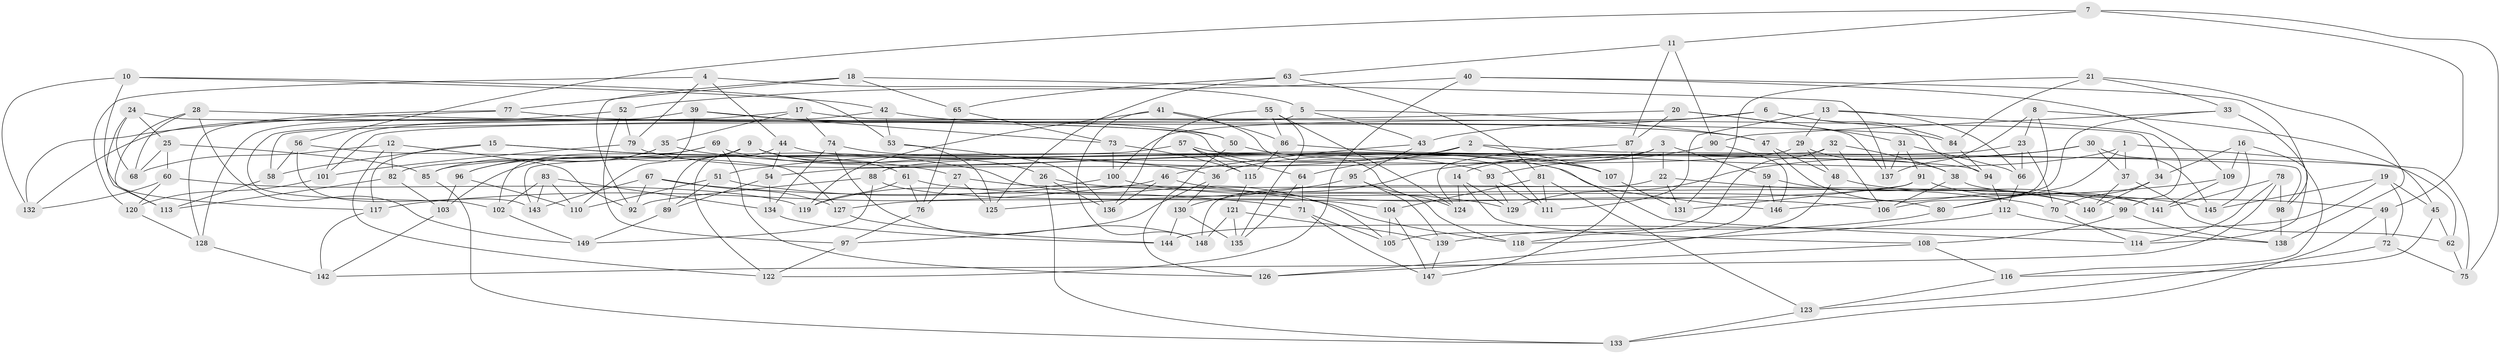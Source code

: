 // coarse degree distribution, {4: 0.49, 5: 0.06, 6: 0.43, 3: 0.02}
// Generated by graph-tools (version 1.1) at 2025/52/02/27/25 19:52:30]
// undirected, 149 vertices, 298 edges
graph export_dot {
graph [start="1"]
  node [color=gray90,style=filled];
  1;
  2;
  3;
  4;
  5;
  6;
  7;
  8;
  9;
  10;
  11;
  12;
  13;
  14;
  15;
  16;
  17;
  18;
  19;
  20;
  21;
  22;
  23;
  24;
  25;
  26;
  27;
  28;
  29;
  30;
  31;
  32;
  33;
  34;
  35;
  36;
  37;
  38;
  39;
  40;
  41;
  42;
  43;
  44;
  45;
  46;
  47;
  48;
  49;
  50;
  51;
  52;
  53;
  54;
  55;
  56;
  57;
  58;
  59;
  60;
  61;
  62;
  63;
  64;
  65;
  66;
  67;
  68;
  69;
  70;
  71;
  72;
  73;
  74;
  75;
  76;
  77;
  78;
  79;
  80;
  81;
  82;
  83;
  84;
  85;
  86;
  87;
  88;
  89;
  90;
  91;
  92;
  93;
  94;
  95;
  96;
  97;
  98;
  99;
  100;
  101;
  102;
  103;
  104;
  105;
  106;
  107;
  108;
  109;
  110;
  111;
  112;
  113;
  114;
  115;
  116;
  117;
  118;
  119;
  120;
  121;
  122;
  123;
  124;
  125;
  126;
  127;
  128;
  129;
  130;
  131;
  132;
  133;
  134;
  135;
  136;
  137;
  138;
  139;
  140;
  141;
  142;
  143;
  144;
  145;
  146;
  147;
  148;
  149;
  1 -- 36;
  1 -- 37;
  1 -- 80;
  1 -- 75;
  2 -- 107;
  2 -- 98;
  2 -- 51;
  2 -- 64;
  3 -- 59;
  3 -- 22;
  3 -- 54;
  3 -- 14;
  4 -- 79;
  4 -- 120;
  4 -- 5;
  4 -- 44;
  5 -- 58;
  5 -- 47;
  5 -- 43;
  6 -- 94;
  6 -- 100;
  6 -- 84;
  6 -- 43;
  7 -- 75;
  7 -- 49;
  7 -- 11;
  7 -- 56;
  8 -- 23;
  8 -- 45;
  8 -- 137;
  8 -- 106;
  9 -- 61;
  9 -- 89;
  9 -- 103;
  9 -- 26;
  10 -- 132;
  10 -- 53;
  10 -- 42;
  10 -- 117;
  11 -- 90;
  11 -- 87;
  11 -- 63;
  12 -- 82;
  12 -- 92;
  12 -- 122;
  12 -- 68;
  13 -- 111;
  13 -- 99;
  13 -- 29;
  13 -- 66;
  14 -- 129;
  14 -- 124;
  14 -- 108;
  15 -- 58;
  15 -- 27;
  15 -- 117;
  15 -- 105;
  16 -- 109;
  16 -- 145;
  16 -- 34;
  16 -- 116;
  17 -- 102;
  17 -- 74;
  17 -- 34;
  17 -- 35;
  18 -- 77;
  18 -- 92;
  18 -- 137;
  18 -- 65;
  19 -- 144;
  19 -- 72;
  19 -- 145;
  19 -- 45;
  20 -- 87;
  20 -- 31;
  20 -- 137;
  20 -- 101;
  21 -- 131;
  21 -- 33;
  21 -- 138;
  21 -- 84;
  22 -- 148;
  22 -- 70;
  22 -- 131;
  23 -- 88;
  23 -- 66;
  23 -- 70;
  24 -- 25;
  24 -- 111;
  24 -- 113;
  24 -- 68;
  25 -- 68;
  25 -- 85;
  25 -- 60;
  26 -- 145;
  26 -- 136;
  26 -- 133;
  27 -- 141;
  27 -- 125;
  27 -- 76;
  28 -- 68;
  28 -- 50;
  28 -- 113;
  28 -- 149;
  29 -- 48;
  29 -- 38;
  29 -- 85;
  30 -- 37;
  30 -- 129;
  30 -- 145;
  30 -- 130;
  31 -- 66;
  31 -- 91;
  31 -- 137;
  32 -- 106;
  32 -- 143;
  32 -- 105;
  32 -- 38;
  33 -- 80;
  33 -- 90;
  33 -- 114;
  34 -- 70;
  34 -- 140;
  35 -- 96;
  35 -- 36;
  35 -- 85;
  36 -- 97;
  36 -- 130;
  37 -- 140;
  37 -- 62;
  38 -- 49;
  38 -- 106;
  39 -- 110;
  39 -- 50;
  39 -- 128;
  39 -- 73;
  40 -- 109;
  40 -- 52;
  40 -- 98;
  40 -- 122;
  41 -- 86;
  41 -- 148;
  41 -- 119;
  41 -- 124;
  42 -- 53;
  42 -- 101;
  42 -- 47;
  43 -- 95;
  43 -- 46;
  44 -- 122;
  44 -- 54;
  44 -- 114;
  45 -- 116;
  45 -- 62;
  46 -- 106;
  46 -- 117;
  46 -- 136;
  47 -- 48;
  47 -- 140;
  48 -- 99;
  48 -- 126;
  49 -- 133;
  49 -- 72;
  50 -- 126;
  50 -- 107;
  51 -- 118;
  51 -- 89;
  51 -- 110;
  52 -- 132;
  52 -- 97;
  52 -- 79;
  53 -- 125;
  53 -- 136;
  54 -- 134;
  54 -- 89;
  55 -- 135;
  55 -- 86;
  55 -- 124;
  55 -- 136;
  56 -- 58;
  56 -- 143;
  56 -- 127;
  57 -- 64;
  57 -- 115;
  57 -- 62;
  57 -- 82;
  58 -- 113;
  59 -- 140;
  59 -- 146;
  59 -- 118;
  60 -- 119;
  60 -- 132;
  60 -- 120;
  61 -- 80;
  61 -- 119;
  61 -- 76;
  62 -- 75;
  63 -- 125;
  63 -- 81;
  63 -- 65;
  64 -- 71;
  64 -- 135;
  65 -- 76;
  65 -- 73;
  66 -- 112;
  67 -- 71;
  67 -- 143;
  67 -- 92;
  67 -- 127;
  69 -- 93;
  69 -- 96;
  69 -- 126;
  69 -- 102;
  70 -- 114;
  71 -- 105;
  71 -- 147;
  72 -- 123;
  72 -- 75;
  73 -- 100;
  73 -- 115;
  74 -- 134;
  74 -- 148;
  74 -- 107;
  76 -- 97;
  77 -- 128;
  77 -- 132;
  77 -- 84;
  78 -- 98;
  78 -- 141;
  78 -- 142;
  78 -- 114;
  79 -- 146;
  79 -- 101;
  80 -- 139;
  81 -- 123;
  81 -- 111;
  81 -- 104;
  82 -- 103;
  82 -- 113;
  83 -- 134;
  83 -- 110;
  83 -- 143;
  83 -- 102;
  84 -- 94;
  85 -- 133;
  86 -- 115;
  86 -- 94;
  87 -- 147;
  87 -- 124;
  88 -- 92;
  88 -- 149;
  88 -- 104;
  89 -- 149;
  90 -- 146;
  90 -- 93;
  91 -- 127;
  91 -- 131;
  91 -- 141;
  93 -- 111;
  93 -- 129;
  94 -- 112;
  95 -- 139;
  95 -- 118;
  95 -- 125;
  96 -- 110;
  96 -- 103;
  97 -- 122;
  98 -- 138;
  99 -- 108;
  99 -- 138;
  100 -- 119;
  100 -- 129;
  101 -- 120;
  102 -- 149;
  103 -- 142;
  104 -- 105;
  104 -- 147;
  107 -- 131;
  108 -- 126;
  108 -- 116;
  109 -- 141;
  109 -- 146;
  112 -- 138;
  112 -- 118;
  115 -- 121;
  116 -- 123;
  117 -- 142;
  120 -- 128;
  121 -- 135;
  121 -- 148;
  121 -- 139;
  123 -- 133;
  127 -- 144;
  128 -- 142;
  130 -- 135;
  130 -- 144;
  134 -- 144;
  139 -- 147;
}
